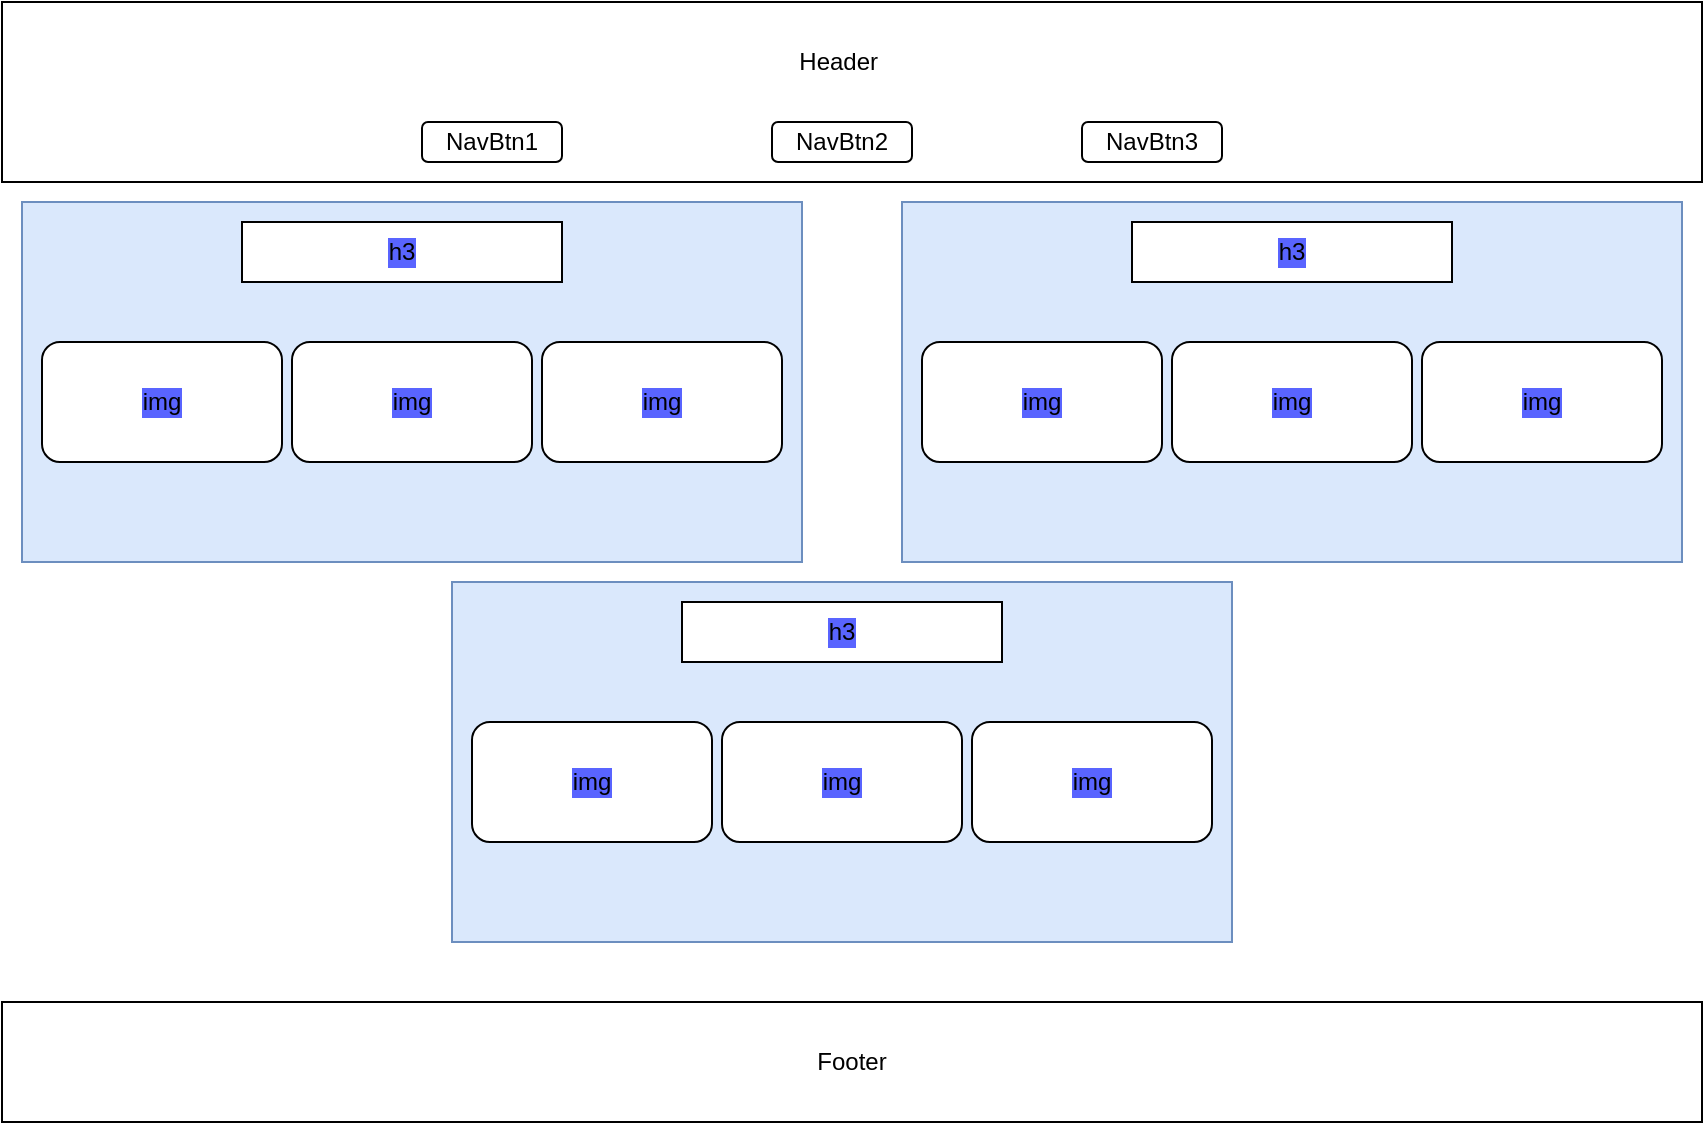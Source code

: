 <mxfile version="14.0.1" type="github"><diagram id="W-fPkAvru-qNVOT0Ac5j" name="Page-1"><mxGraphModel dx="847" dy="535" grid="1" gridSize="10" guides="1" tooltips="1" connect="1" arrows="1" fold="1" page="1" pageScale="1" pageWidth="850" pageHeight="1100" math="0" shadow="0"><root><mxCell id="0"/><mxCell id="1" parent="0"/><mxCell id="C4-cdoNJkzYAVt6Qv7mE-1" value="&lt;font color=&quot;rgba(0, 0, 0, 0)&quot; face=&quot;monospace&quot;&gt;&lt;span style=&quot;font-size: 0px&quot;&gt;eader&lt;/span&gt;&lt;/font&gt;" style="rounded=0;whiteSpace=wrap;html=1;" vertex="1" parent="1"><mxGeometry width="850" height="90" as="geometry"/></mxCell><mxCell id="C4-cdoNJkzYAVt6Qv7mE-2" value="NavBtn1" style="rounded=1;whiteSpace=wrap;html=1;" vertex="1" parent="1"><mxGeometry x="210" y="60" width="70" height="20" as="geometry"/></mxCell><mxCell id="C4-cdoNJkzYAVt6Qv7mE-3" value="NavBtn2" style="rounded=1;whiteSpace=wrap;html=1;" vertex="1" parent="1"><mxGeometry x="385" y="60" width="70" height="20" as="geometry"/></mxCell><mxCell id="C4-cdoNJkzYAVt6Qv7mE-4" value="NavBtn3" style="rounded=1;whiteSpace=wrap;html=1;" vertex="1" parent="1"><mxGeometry x="540" y="60" width="70" height="20" as="geometry"/></mxCell><mxCell id="C4-cdoNJkzYAVt6Qv7mE-5" value="Footer" style="rounded=0;whiteSpace=wrap;html=1;" vertex="1" parent="1"><mxGeometry y="500" width="850" height="60" as="geometry"/></mxCell><mxCell id="C4-cdoNJkzYAVt6Qv7mE-7" value="" style="rounded=0;whiteSpace=wrap;html=1;labelBackgroundColor=#5964FF;fillColor=#dae8fc;strokeColor=#6c8ebf;" vertex="1" parent="1"><mxGeometry x="10" y="100" width="390" height="180" as="geometry"/></mxCell><mxCell id="C4-cdoNJkzYAVt6Qv7mE-8" value="Header&amp;nbsp;" style="text;html=1;strokeColor=none;fillColor=none;align=center;verticalAlign=middle;whiteSpace=wrap;rounded=0;" vertex="1" parent="1"><mxGeometry x="400" y="20" width="40" height="20" as="geometry"/></mxCell><mxCell id="C4-cdoNJkzYAVt6Qv7mE-11" value="h3" style="rounded=0;whiteSpace=wrap;html=1;labelBackgroundColor=#5964FF;" vertex="1" parent="1"><mxGeometry x="120" y="110" width="160" height="30" as="geometry"/></mxCell><mxCell id="C4-cdoNJkzYAVt6Qv7mE-15" value="img" style="rounded=1;whiteSpace=wrap;html=1;labelBackgroundColor=#5964FF;" vertex="1" parent="1"><mxGeometry x="20" y="170" width="120" height="60" as="geometry"/></mxCell><mxCell id="C4-cdoNJkzYAVt6Qv7mE-16" value="img" style="rounded=1;whiteSpace=wrap;html=1;labelBackgroundColor=#5964FF;" vertex="1" parent="1"><mxGeometry x="145" y="170" width="120" height="60" as="geometry"/></mxCell><mxCell id="C4-cdoNJkzYAVt6Qv7mE-17" value="img" style="rounded=1;whiteSpace=wrap;html=1;labelBackgroundColor=#5964FF;" vertex="1" parent="1"><mxGeometry x="270" y="170" width="120" height="60" as="geometry"/></mxCell><mxCell id="C4-cdoNJkzYAVt6Qv7mE-18" value="" style="rounded=0;whiteSpace=wrap;html=1;labelBackgroundColor=#5964FF;fillColor=#dae8fc;strokeColor=#6c8ebf;" vertex="1" parent="1"><mxGeometry x="450" y="100" width="390" height="180" as="geometry"/></mxCell><mxCell id="C4-cdoNJkzYAVt6Qv7mE-19" value="h3" style="rounded=0;whiteSpace=wrap;html=1;labelBackgroundColor=#5964FF;" vertex="1" parent="1"><mxGeometry x="565" y="110" width="160" height="30" as="geometry"/></mxCell><mxCell id="C4-cdoNJkzYAVt6Qv7mE-20" value="img" style="rounded=1;whiteSpace=wrap;html=1;labelBackgroundColor=#5964FF;" vertex="1" parent="1"><mxGeometry x="460" y="170" width="120" height="60" as="geometry"/></mxCell><mxCell id="C4-cdoNJkzYAVt6Qv7mE-21" value="img" style="rounded=1;whiteSpace=wrap;html=1;labelBackgroundColor=#5964FF;" vertex="1" parent="1"><mxGeometry x="585" y="170" width="120" height="60" as="geometry"/></mxCell><mxCell id="C4-cdoNJkzYAVt6Qv7mE-22" value="img" style="rounded=1;whiteSpace=wrap;html=1;labelBackgroundColor=#5964FF;" vertex="1" parent="1"><mxGeometry x="710" y="170" width="120" height="60" as="geometry"/></mxCell><mxCell id="C4-cdoNJkzYAVt6Qv7mE-23" value="" style="rounded=0;whiteSpace=wrap;html=1;labelBackgroundColor=#5964FF;fillColor=#dae8fc;strokeColor=#6c8ebf;" vertex="1" parent="1"><mxGeometry x="225" y="290" width="390" height="180" as="geometry"/></mxCell><mxCell id="C4-cdoNJkzYAVt6Qv7mE-24" value="h3" style="rounded=0;whiteSpace=wrap;html=1;labelBackgroundColor=#5964FF;" vertex="1" parent="1"><mxGeometry x="340" y="300" width="160" height="30" as="geometry"/></mxCell><mxCell id="C4-cdoNJkzYAVt6Qv7mE-25" value="img" style="rounded=1;whiteSpace=wrap;html=1;labelBackgroundColor=#5964FF;" vertex="1" parent="1"><mxGeometry x="235" y="360" width="120" height="60" as="geometry"/></mxCell><mxCell id="C4-cdoNJkzYAVt6Qv7mE-26" value="img" style="rounded=1;whiteSpace=wrap;html=1;labelBackgroundColor=#5964FF;" vertex="1" parent="1"><mxGeometry x="360" y="360" width="120" height="60" as="geometry"/></mxCell><mxCell id="C4-cdoNJkzYAVt6Qv7mE-27" value="img" style="rounded=1;whiteSpace=wrap;html=1;labelBackgroundColor=#5964FF;" vertex="1" parent="1"><mxGeometry x="485" y="360" width="120" height="60" as="geometry"/></mxCell></root></mxGraphModel></diagram></mxfile>